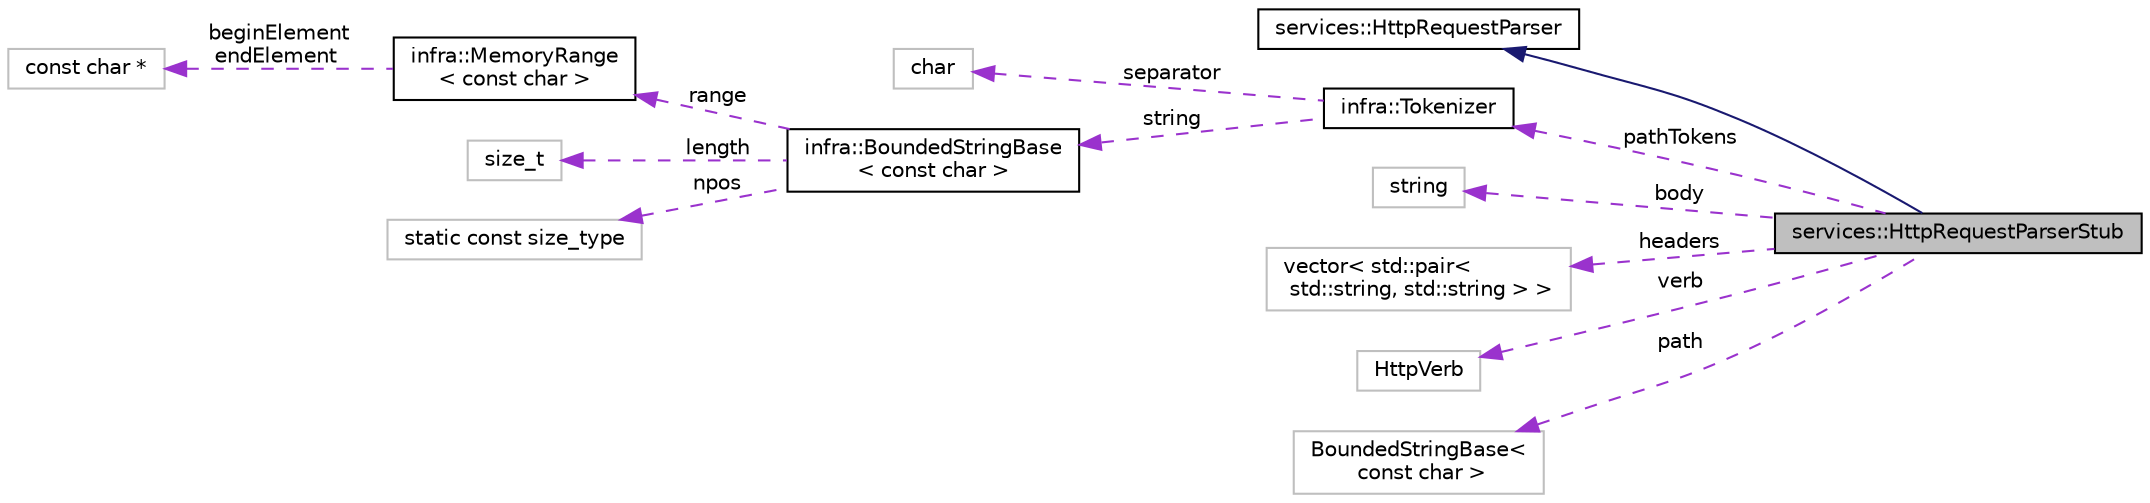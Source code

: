 digraph "services::HttpRequestParserStub"
{
 // INTERACTIVE_SVG=YES
  edge [fontname="Helvetica",fontsize="10",labelfontname="Helvetica",labelfontsize="10"];
  node [fontname="Helvetica",fontsize="10",shape=record];
  rankdir="LR";
  Node2 [label="services::HttpRequestParserStub",height=0.2,width=0.4,color="black", fillcolor="grey75", style="filled", fontcolor="black"];
  Node3 -> Node2 [dir="back",color="midnightblue",fontsize="10",style="solid",fontname="Helvetica"];
  Node3 [label="services::HttpRequestParser",height=0.2,width=0.4,color="black", fillcolor="white", style="filled",URL="$db/d75/classservices_1_1_http_request_parser.html"];
  Node4 -> Node2 [dir="back",color="darkorchid3",fontsize="10",style="dashed",label=" pathTokens" ,fontname="Helvetica"];
  Node4 [label="infra::Tokenizer",height=0.2,width=0.4,color="black", fillcolor="white", style="filled",URL="$d6/dbd/classinfra_1_1_tokenizer.html"];
  Node5 -> Node4 [dir="back",color="darkorchid3",fontsize="10",style="dashed",label=" separator" ,fontname="Helvetica"];
  Node5 [label="char",height=0.2,width=0.4,color="grey75", fillcolor="white", style="filled"];
  Node6 -> Node4 [dir="back",color="darkorchid3",fontsize="10",style="dashed",label=" string" ,fontname="Helvetica"];
  Node6 [label="infra::BoundedStringBase\l\< const char \>",height=0.2,width=0.4,color="black", fillcolor="white", style="filled",URL="$d1/d2a/classinfra_1_1_bounded_string_base.html"];
  Node7 -> Node6 [dir="back",color="darkorchid3",fontsize="10",style="dashed",label=" range" ,fontname="Helvetica"];
  Node7 [label="infra::MemoryRange\l\< const char \>",height=0.2,width=0.4,color="black", fillcolor="white", style="filled",URL="$d0/d6d/classinfra_1_1_memory_range.html"];
  Node8 -> Node7 [dir="back",color="darkorchid3",fontsize="10",style="dashed",label=" beginElement\nendElement" ,fontname="Helvetica"];
  Node8 [label="const char *",height=0.2,width=0.4,color="grey75", fillcolor="white", style="filled"];
  Node9 -> Node6 [dir="back",color="darkorchid3",fontsize="10",style="dashed",label=" length" ,fontname="Helvetica"];
  Node9 [label="size_t",height=0.2,width=0.4,color="grey75", fillcolor="white", style="filled"];
  Node10 -> Node6 [dir="back",color="darkorchid3",fontsize="10",style="dashed",label=" npos" ,fontname="Helvetica"];
  Node10 [label="static const size_type",height=0.2,width=0.4,color="grey75", fillcolor="white", style="filled"];
  Node11 -> Node2 [dir="back",color="darkorchid3",fontsize="10",style="dashed",label=" body" ,fontname="Helvetica"];
  Node11 [label="string",height=0.2,width=0.4,color="grey75", fillcolor="white", style="filled"];
  Node12 -> Node2 [dir="back",color="darkorchid3",fontsize="10",style="dashed",label=" headers" ,fontname="Helvetica"];
  Node12 [label="vector\< std::pair\<\l std::string, std::string \> \>",height=0.2,width=0.4,color="grey75", fillcolor="white", style="filled"];
  Node13 -> Node2 [dir="back",color="darkorchid3",fontsize="10",style="dashed",label=" verb" ,fontname="Helvetica"];
  Node13 [label="HttpVerb",height=0.2,width=0.4,color="grey75", fillcolor="white", style="filled"];
  Node14 -> Node2 [dir="back",color="darkorchid3",fontsize="10",style="dashed",label=" path" ,fontname="Helvetica"];
  Node14 [label="BoundedStringBase\<\l const char \>",height=0.2,width=0.4,color="grey75", fillcolor="white", style="filled"];
}
